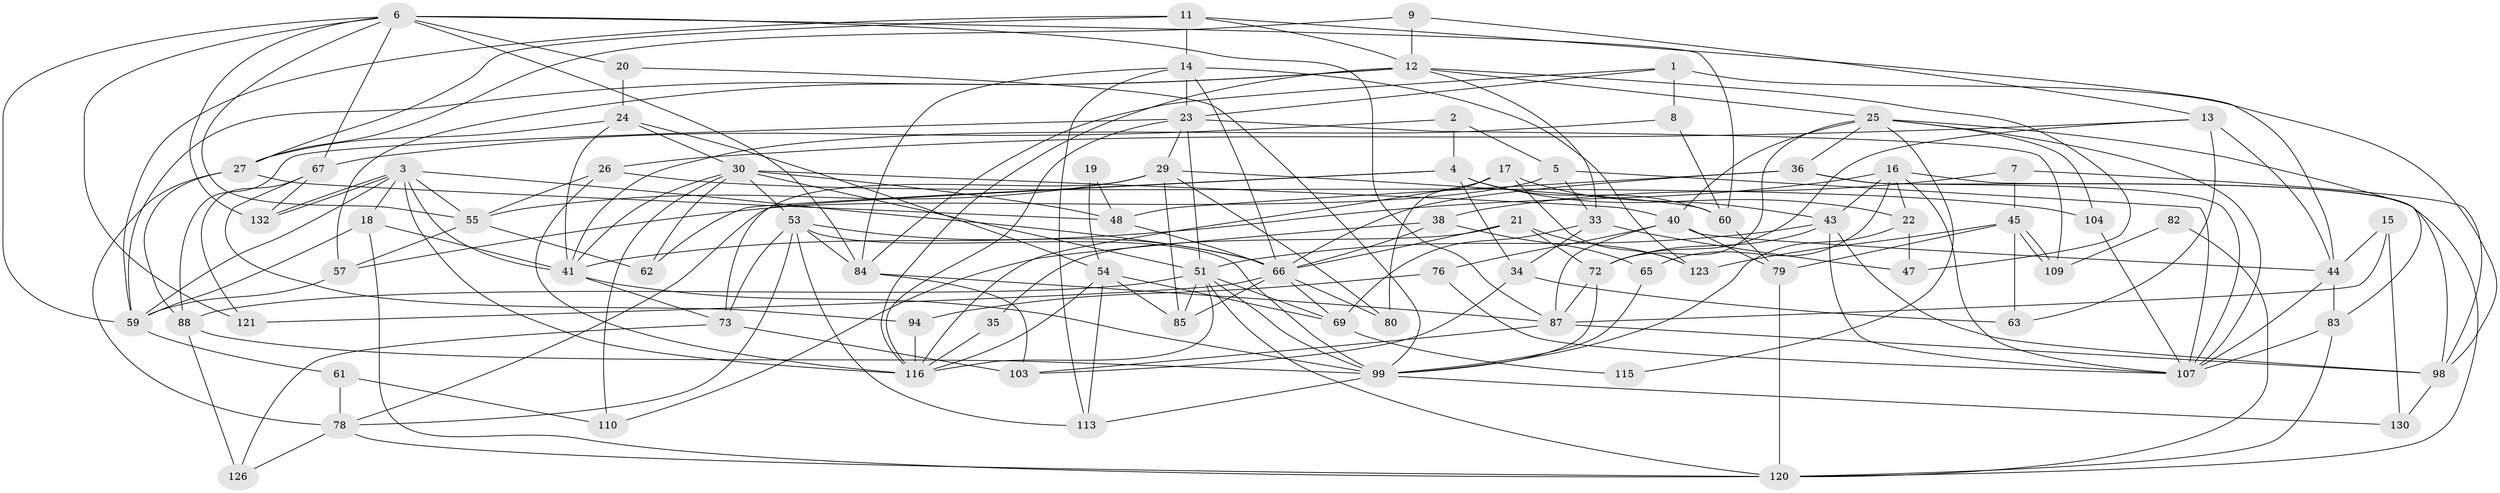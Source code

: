 // Generated by graph-tools (version 1.1) at 2025/52/02/27/25 19:52:07]
// undirected, 83 vertices, 207 edges
graph export_dot {
graph [start="1"]
  node [color=gray90,style=filled];
  1 [super="+10"];
  2;
  3 [super="+128"];
  4 [super="+52"];
  5;
  6 [super="+64"];
  7;
  8 [super="+58"];
  9;
  11 [super="+101"];
  12 [super="+93"];
  13 [super="+46"];
  14 [super="+86"];
  15;
  16 [super="+31"];
  17 [super="+77"];
  18;
  19;
  20;
  21;
  22 [super="+70"];
  23 [super="+37"];
  24 [super="+28"];
  25 [super="+32"];
  26 [super="+75"];
  27 [super="+49"];
  29 [super="+42"];
  30 [super="+68"];
  33 [super="+124"];
  34 [super="+39"];
  35;
  36 [super="+71"];
  38 [super="+92"];
  40 [super="+50"];
  41 [super="+108"];
  43 [super="+96"];
  44 [super="+74"];
  45 [super="+56"];
  47;
  48 [super="+89"];
  51 [super="+95"];
  53 [super="+100"];
  54 [super="+90"];
  55 [super="+97"];
  57;
  59 [super="+105"];
  60;
  61;
  62;
  63 [super="+122"];
  65;
  66 [super="+133"];
  67;
  69;
  72 [super="+81"];
  73;
  76;
  78 [super="+106"];
  79 [super="+112"];
  80 [super="+125"];
  82;
  83;
  84 [super="+114"];
  85;
  87 [super="+117"];
  88 [super="+91"];
  94;
  98 [super="+102"];
  99 [super="+129"];
  103 [super="+118"];
  104;
  107 [super="+111"];
  109;
  110;
  113 [super="+119"];
  115;
  116 [super="+131"];
  120;
  121;
  123 [super="+127"];
  126;
  130;
  132;
  1 -- 8 [weight=2];
  1 -- 23;
  1 -- 84;
  1 -- 98;
  2 -- 67;
  2 -- 5;
  2 -- 4;
  3 -- 132;
  3 -- 132;
  3 -- 41;
  3 -- 55;
  3 -- 59;
  3 -- 18;
  3 -- 116;
  3 -- 66;
  4 -- 78;
  4 -- 34 [weight=2];
  4 -- 60;
  4 -- 62;
  4 -- 22;
  5 -- 57;
  5 -- 33;
  5 -- 107;
  6 -- 55;
  6 -- 60;
  6 -- 59;
  6 -- 67;
  6 -- 132;
  6 -- 20;
  6 -- 84 [weight=2];
  6 -- 121;
  6 -- 87;
  7 -- 98;
  7 -- 38;
  7 -- 45;
  8 -- 60;
  8 -- 41;
  9 -- 12;
  9 -- 13;
  9 -- 27;
  11 -- 59;
  11 -- 44;
  11 -- 12;
  11 -- 14;
  11 -- 27;
  12 -- 47;
  12 -- 33;
  12 -- 57;
  12 -- 116;
  12 -- 59;
  12 -- 25;
  13 -- 72 [weight=2];
  13 -- 44;
  13 -- 26;
  13 -- 63;
  14 -- 23;
  14 -- 123;
  14 -- 113;
  14 -- 66;
  14 -- 84;
  15 -- 130;
  15 -- 87;
  15 -- 44;
  16 -- 98;
  16 -- 65;
  16 -- 41;
  16 -- 107;
  16 -- 43;
  16 -- 22;
  17 -- 80 [weight=2];
  17 -- 116;
  17 -- 43;
  17 -- 123;
  18 -- 120;
  18 -- 41;
  18 -- 59;
  19 -- 48;
  19 -- 54;
  20 -- 99;
  20 -- 24;
  21 -- 66;
  21 -- 35;
  21 -- 123;
  21 -- 72;
  22 -- 99;
  22 -- 47 [weight=2];
  23 -- 109;
  23 -- 51;
  23 -- 116;
  23 -- 88;
  23 -- 29;
  24 -- 41;
  24 -- 27;
  24 -- 54;
  24 -- 30;
  25 -- 72;
  25 -- 40;
  25 -- 83;
  25 -- 104;
  25 -- 107;
  25 -- 115;
  25 -- 36;
  26 -- 55;
  26 -- 104;
  26 -- 116;
  27 -- 88;
  27 -- 78;
  27 -- 48;
  29 -- 55;
  29 -- 80;
  29 -- 85;
  29 -- 73;
  29 -- 60;
  30 -- 62;
  30 -- 51;
  30 -- 53;
  30 -- 41;
  30 -- 110;
  30 -- 40;
  30 -- 48;
  33 -- 47;
  33 -- 69;
  33 -- 34;
  34 -- 63;
  34 -- 103;
  35 -- 116;
  36 -- 107;
  36 -- 66;
  36 -- 120;
  36 -- 48;
  38 -- 110;
  38 -- 65;
  38 -- 66;
  40 -- 76;
  40 -- 44;
  40 -- 79;
  40 -- 87;
  41 -- 99;
  41 -- 73;
  43 -- 72;
  43 -- 98;
  43 -- 107;
  43 -- 51;
  44 -- 107;
  44 -- 83;
  45 -- 123;
  45 -- 109;
  45 -- 109;
  45 -- 63;
  45 -- 79;
  48 -- 66 [weight=2];
  51 -- 69;
  51 -- 85;
  51 -- 99;
  51 -- 116;
  51 -- 120;
  51 -- 88;
  53 -- 66;
  53 -- 73;
  53 -- 113;
  53 -- 84;
  53 -- 78;
  53 -- 99;
  54 -- 69;
  54 -- 113;
  54 -- 116;
  54 -- 85;
  55 -- 57;
  55 -- 62;
  57 -- 59;
  59 -- 61;
  60 -- 79;
  61 -- 78;
  61 -- 110;
  65 -- 99;
  66 -- 121;
  66 -- 69;
  66 -- 85;
  66 -- 80;
  67 -- 132;
  67 -- 121;
  67 -- 94;
  69 -- 115;
  72 -- 99;
  72 -- 87;
  73 -- 126;
  73 -- 103;
  76 -- 94;
  76 -- 107;
  78 -- 120;
  78 -- 126;
  79 -- 120;
  82 -- 109;
  82 -- 120;
  83 -- 120;
  83 -- 107;
  84 -- 103;
  84 -- 87;
  87 -- 98;
  87 -- 103;
  88 -- 126 [weight=2];
  88 -- 99;
  94 -- 116;
  98 -- 130;
  99 -- 130;
  99 -- 113;
  104 -- 107;
}
